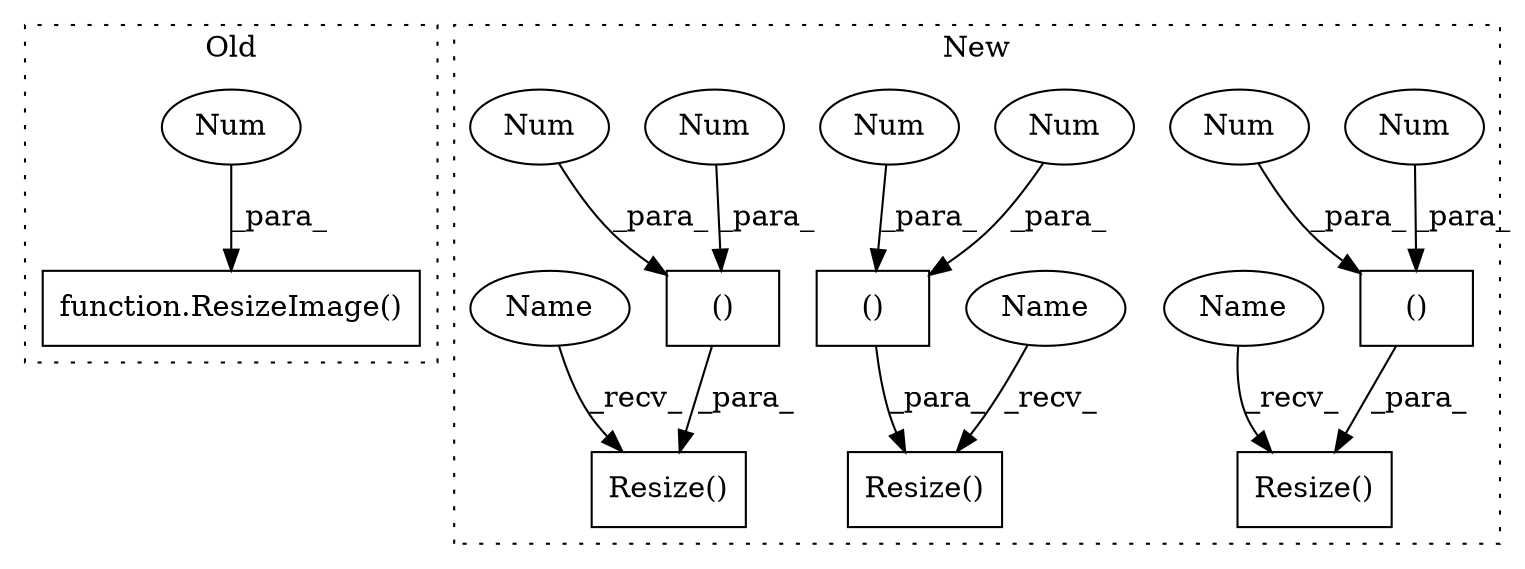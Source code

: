 digraph G {
subgraph cluster0 {
1 [label="function.ResizeImage()" a="75" s="2071,2086" l="12,1" shape="box"];
6 [label="Num" a="76" s="2083" l="3" shape="ellipse"];
label = "Old";
style="dotted";
}
subgraph cluster1 {
2 [label="Resize()" a="75" s="2324,2365" l="18,1" shape="box"];
3 [label="()" a="54" s="2346" l="5" shape="box"];
4 [label="Resize()" a="75" s="1801,1842" l="18,1" shape="box"];
5 [label="()" a="54" s="1823" l="5" shape="box"];
7 [label="Num" a="76" s="1820" l="3" shape="ellipse"];
8 [label="Num" a="76" s="2348" l="3" shape="ellipse"];
9 [label="Num" a="76" s="2343" l="3" shape="ellipse"];
10 [label="Num" a="76" s="1825" l="3" shape="ellipse"];
11 [label="Resize()" a="75" s="2069,2110" l="18,1" shape="box"];
12 [label="()" a="54" s="2091" l="5" shape="box"];
13 [label="Num" a="76" s="2093" l="3" shape="ellipse"];
14 [label="Num" a="76" s="2088" l="3" shape="ellipse"];
15 [label="Name" a="87" s="1801" l="10" shape="ellipse"];
16 [label="Name" a="87" s="2324" l="10" shape="ellipse"];
17 [label="Name" a="87" s="2069" l="10" shape="ellipse"];
label = "New";
style="dotted";
}
3 -> 2 [label="_para_"];
5 -> 4 [label="_para_"];
6 -> 1 [label="_para_"];
7 -> 5 [label="_para_"];
8 -> 3 [label="_para_"];
9 -> 3 [label="_para_"];
10 -> 5 [label="_para_"];
12 -> 11 [label="_para_"];
13 -> 12 [label="_para_"];
14 -> 12 [label="_para_"];
15 -> 4 [label="_recv_"];
16 -> 2 [label="_recv_"];
17 -> 11 [label="_recv_"];
}